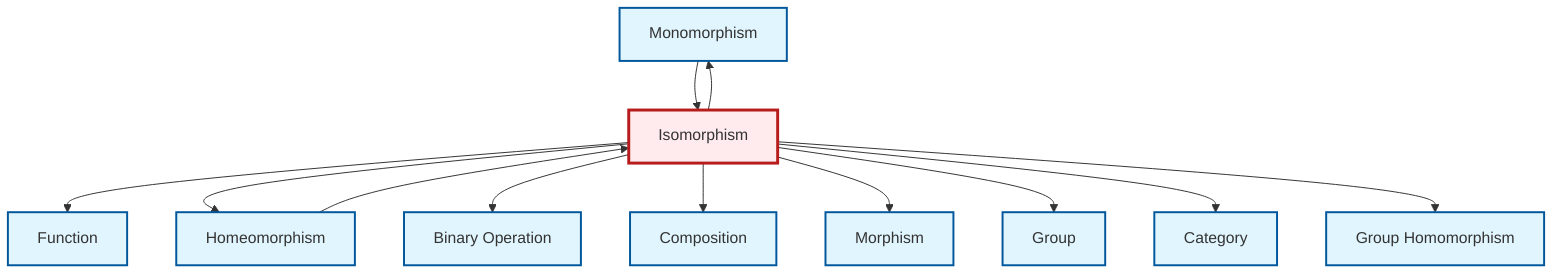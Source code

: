graph TD
    classDef definition fill:#e1f5fe,stroke:#01579b,stroke-width:2px
    classDef theorem fill:#f3e5f5,stroke:#4a148c,stroke-width:2px
    classDef axiom fill:#fff3e0,stroke:#e65100,stroke-width:2px
    classDef example fill:#e8f5e9,stroke:#1b5e20,stroke-width:2px
    classDef current fill:#ffebee,stroke:#b71c1c,stroke-width:3px
    def-binary-operation["Binary Operation"]:::definition
    def-monomorphism["Monomorphism"]:::definition
    def-homomorphism["Group Homomorphism"]:::definition
    def-composition["Composition"]:::definition
    def-morphism["Morphism"]:::definition
    def-category["Category"]:::definition
    def-homeomorphism["Homeomorphism"]:::definition
    def-group["Group"]:::definition
    def-isomorphism["Isomorphism"]:::definition
    def-function["Function"]:::definition
    def-isomorphism --> def-function
    def-homeomorphism --> def-isomorphism
    def-isomorphism --> def-homeomorphism
    def-isomorphism --> def-binary-operation
    def-isomorphism --> def-monomorphism
    def-isomorphism --> def-composition
    def-isomorphism --> def-morphism
    def-isomorphism --> def-group
    def-isomorphism --> def-category
    def-monomorphism --> def-isomorphism
    def-isomorphism --> def-homomorphism
    class def-isomorphism current